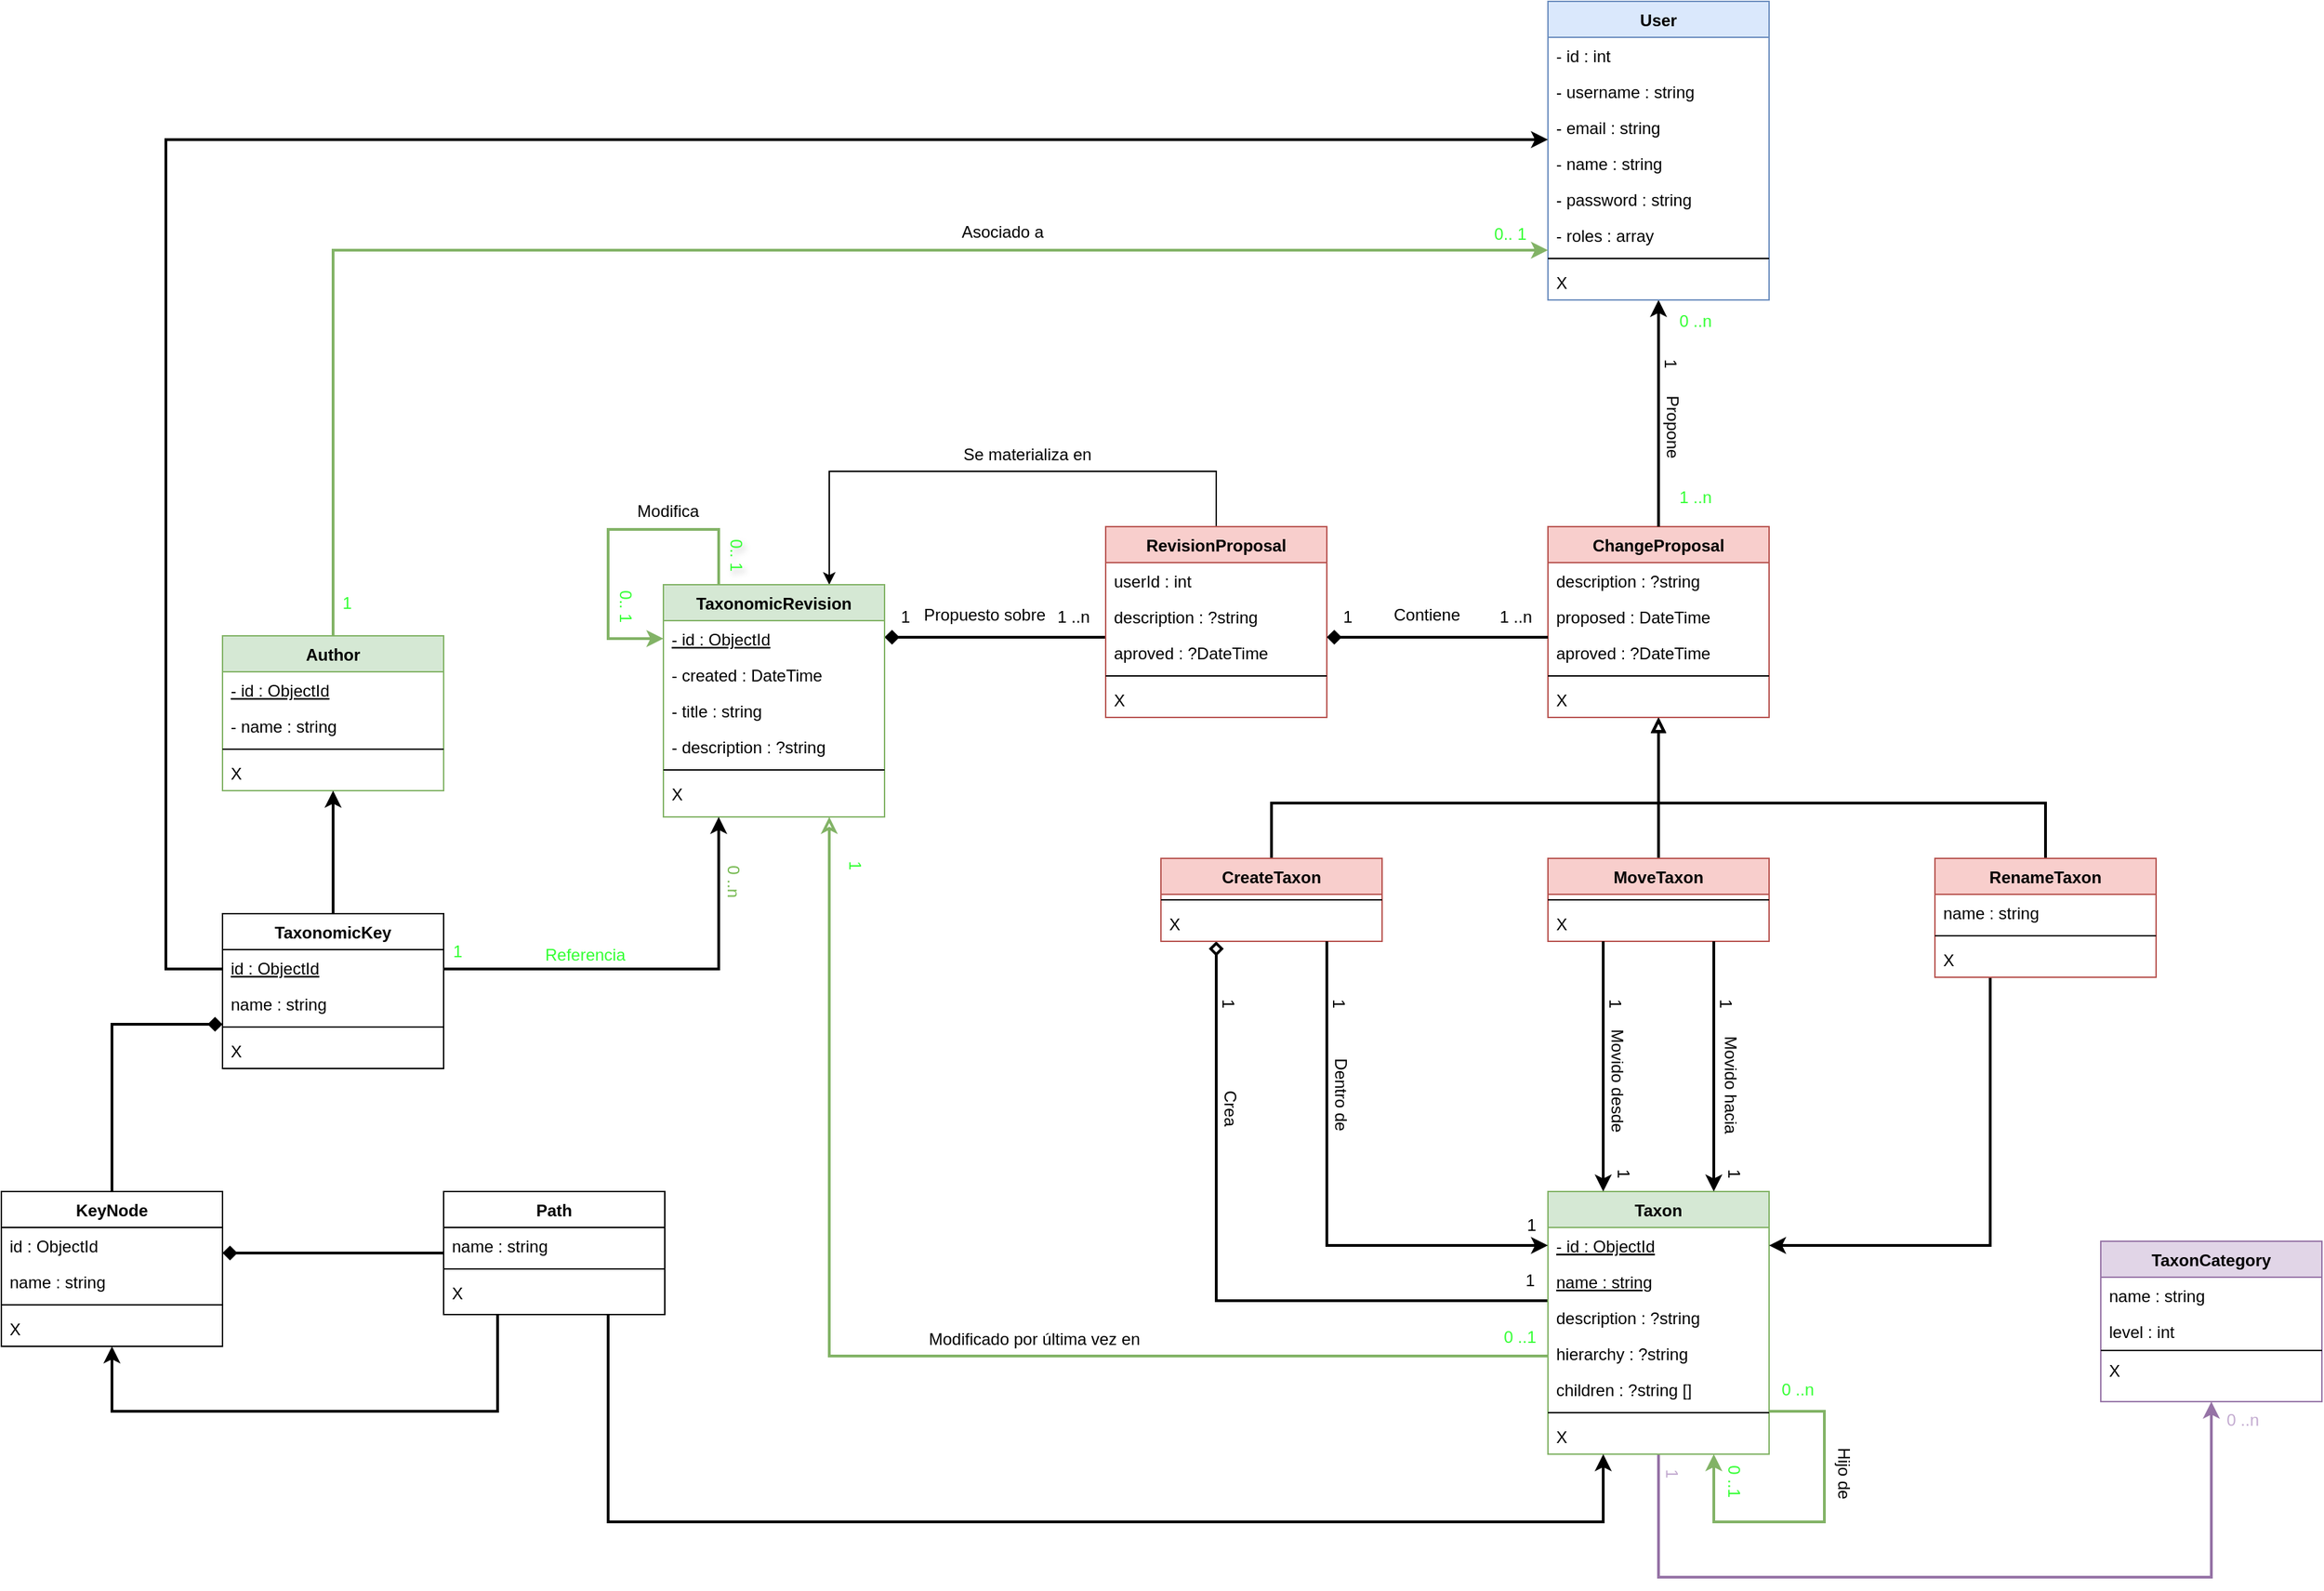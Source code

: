 <mxfile version="24.3.1" type="device">
  <diagram id="C5RBs43oDa-KdzZeNtuy" name="Page-1">
    <mxGraphModel dx="1834" dy="1146" grid="1" gridSize="10" guides="1" tooltips="1" connect="1" arrows="1" fold="1" page="0" pageScale="1" pageWidth="827" pageHeight="1169" background="none" math="0" shadow="0">
      <root>
        <mxCell id="WIyWlLk6GJQsqaUBKTNV-0" />
        <mxCell id="WIyWlLk6GJQsqaUBKTNV-1" parent="WIyWlLk6GJQsqaUBKTNV-0" />
        <mxCell id="HDAuqu3CruoM6GzfqcaR-54" style="edgeStyle=elbowEdgeStyle;rounded=0;orthogonalLoop=1;jettySize=auto;html=1;elbow=vertical;startArrow=diamond;startFill=1;endArrow=none;endFill=0;strokeWidth=2;" parent="WIyWlLk6GJQsqaUBKTNV-1" source="zkfFHV4jXpPFQw0GAbJ--0" target="HDAuqu3CruoM6GzfqcaR-123" edge="1">
          <mxGeometry relative="1" as="geometry">
            <mxPoint x="290" y="240" as="sourcePoint" />
            <mxPoint x="490" y="240" as="targetPoint" />
            <Array as="points">
              <mxPoint x="350" y="120" />
              <mxPoint x="290" y="130" />
              <mxPoint x="370" y="280" />
              <mxPoint x="380" y="225.5" />
            </Array>
          </mxGeometry>
        </mxCell>
        <mxCell id="itpxvDA8lsE0w8aDfAqK-3" style="edgeStyle=orthogonalEdgeStyle;rounded=0;orthogonalLoop=1;jettySize=auto;html=1;exitX=0.75;exitY=0;exitDx=0;exitDy=0;endArrow=none;endFill=0;startArrow=classic;startFill=1;" parent="WIyWlLk6GJQsqaUBKTNV-1" source="zkfFHV4jXpPFQw0GAbJ--0" target="HDAuqu3CruoM6GzfqcaR-123" edge="1">
          <mxGeometry relative="1" as="geometry">
            <Array as="points">
              <mxPoint x="200" />
              <mxPoint x="480" />
            </Array>
          </mxGeometry>
        </mxCell>
        <mxCell id="zkfFHV4jXpPFQw0GAbJ--0" value="TaxonomicRevision" style="swimlane;fontStyle=1;align=center;verticalAlign=top;childLayout=stackLayout;horizontal=1;startSize=26;horizontalStack=0;resizeParent=1;resizeLast=0;collapsible=1;marginBottom=0;rounded=0;shadow=0;strokeWidth=1;fillColor=#d5e8d4;strokeColor=#82b366;" parent="WIyWlLk6GJQsqaUBKTNV-1" vertex="1">
          <mxGeometry x="80" y="82" width="160" height="168" as="geometry">
            <mxRectangle x="230" y="140" width="160" height="26" as="alternateBounds" />
          </mxGeometry>
        </mxCell>
        <mxCell id="zkfFHV4jXpPFQw0GAbJ--1" value="- id : ObjectId" style="text;align=left;verticalAlign=top;spacingLeft=4;spacingRight=4;overflow=hidden;rotatable=0;points=[[0,0.5],[1,0.5]];portConstraint=eastwest;rounded=0;fontStyle=4" parent="zkfFHV4jXpPFQw0GAbJ--0" vertex="1">
          <mxGeometry y="26" width="160" height="26" as="geometry" />
        </mxCell>
        <mxCell id="HDAuqu3CruoM6GzfqcaR-2" value="- created : DateTime" style="text;align=left;verticalAlign=top;spacingLeft=4;spacingRight=4;overflow=hidden;rotatable=0;points=[[0,0.5],[1,0.5]];portConstraint=eastwest;rounded=0;shadow=0;html=0;" parent="zkfFHV4jXpPFQw0GAbJ--0" vertex="1">
          <mxGeometry y="52" width="160" height="26" as="geometry" />
        </mxCell>
        <mxCell id="zkfFHV4jXpPFQw0GAbJ--2" value="- title : string" style="text;align=left;verticalAlign=top;spacingLeft=4;spacingRight=4;overflow=hidden;rotatable=0;points=[[0,0.5],[1,0.5]];portConstraint=eastwest;rounded=0;shadow=0;html=0;" parent="zkfFHV4jXpPFQw0GAbJ--0" vertex="1">
          <mxGeometry y="78" width="160" height="26" as="geometry" />
        </mxCell>
        <mxCell id="HDAuqu3CruoM6GzfqcaR-94" value="- description : ?string&#xa;" style="text;align=left;verticalAlign=top;spacingLeft=4;spacingRight=4;overflow=hidden;rotatable=0;points=[[0,0.5],[1,0.5]];portConstraint=eastwest;rounded=0;shadow=0;html=0;" parent="zkfFHV4jXpPFQw0GAbJ--0" vertex="1">
          <mxGeometry y="104" width="160" height="26" as="geometry" />
        </mxCell>
        <mxCell id="zkfFHV4jXpPFQw0GAbJ--4" value="" style="line;html=1;strokeWidth=1;align=left;verticalAlign=middle;spacingTop=-1;spacingLeft=3;spacingRight=3;rotatable=0;labelPosition=right;points=[];portConstraint=eastwest;rounded=0;" parent="zkfFHV4jXpPFQw0GAbJ--0" vertex="1">
          <mxGeometry y="130" width="160" height="8" as="geometry" />
        </mxCell>
        <mxCell id="HDAuqu3CruoM6GzfqcaR-35" style="edgeStyle=orthogonalEdgeStyle;rounded=0;orthogonalLoop=1;jettySize=auto;html=1;elbow=vertical;startArrow=classic;startFill=1;endArrow=none;endFill=0;strokeWidth=2;exitX=0;exitY=0.5;exitDx=0;exitDy=0;fillColor=#d5e8d4;strokeColor=#82b366;" parent="zkfFHV4jXpPFQw0GAbJ--0" source="zkfFHV4jXpPFQw0GAbJ--1" target="zkfFHV4jXpPFQw0GAbJ--0" edge="1">
          <mxGeometry relative="1" as="geometry">
            <mxPoint x="190" y="35" as="sourcePoint" />
            <mxPoint x="40" as="targetPoint" />
            <Array as="points">
              <mxPoint x="-40" y="39" />
              <mxPoint x="-40" y="-40" />
              <mxPoint x="40" y="-40" />
            </Array>
          </mxGeometry>
        </mxCell>
        <mxCell id="HDAuqu3CruoM6GzfqcaR-95" value="X" style="text;align=left;verticalAlign=top;spacingLeft=4;spacingRight=4;overflow=hidden;rotatable=0;points=[[0,0.5],[1,0.5]];portConstraint=eastwest;rounded=0;" parent="zkfFHV4jXpPFQw0GAbJ--0" vertex="1">
          <mxGeometry y="138" width="160" height="16" as="geometry" />
        </mxCell>
        <mxCell id="HDAuqu3CruoM6GzfqcaR-87" style="edgeStyle=orthogonalEdgeStyle;rounded=0;orthogonalLoop=1;jettySize=auto;html=1;elbow=vertical;endArrow=diamond;endFill=0;strokeWidth=2;startArrow=none;startFill=0;" parent="WIyWlLk6GJQsqaUBKTNV-1" source="HDAuqu3CruoM6GzfqcaR-5" target="HDAuqu3CruoM6GzfqcaR-58" edge="1">
          <mxGeometry relative="1" as="geometry">
            <mxPoint x="282" y="470" as="sourcePoint" />
            <mxPoint x="580" y="400" as="targetPoint" />
            <Array as="points">
              <mxPoint x="480" y="600" />
            </Array>
          </mxGeometry>
        </mxCell>
        <mxCell id="itpxvDA8lsE0w8aDfAqK-37" style="edgeStyle=orthogonalEdgeStyle;rounded=0;orthogonalLoop=1;jettySize=auto;html=1;endArrow=classic;endFill=1;startArrow=none;startFill=0;strokeWidth=2;fillColor=#e1d5e7;strokeColor=#9673a6;" parent="WIyWlLk6GJQsqaUBKTNV-1" source="HDAuqu3CruoM6GzfqcaR-5" target="itpxvDA8lsE0w8aDfAqK-32" edge="1">
          <mxGeometry relative="1" as="geometry">
            <mxPoint x="640" y="759.0" as="targetPoint" />
            <Array as="points">
              <mxPoint x="800" y="800" />
              <mxPoint x="1200" y="800" />
            </Array>
          </mxGeometry>
        </mxCell>
        <mxCell id="HDAuqu3CruoM6GzfqcaR-5" value="Taxon" style="swimlane;fontStyle=1;align=center;verticalAlign=top;childLayout=stackLayout;horizontal=1;startSize=26;horizontalStack=0;resizeParent=1;resizeLast=0;collapsible=1;marginBottom=0;rounded=0;shadow=0;strokeWidth=1;fillColor=#d5e8d4;strokeColor=#82b366;" parent="WIyWlLk6GJQsqaUBKTNV-1" vertex="1">
          <mxGeometry x="720" y="521" width="160" height="190" as="geometry">
            <mxRectangle x="550" y="140" width="160" height="26" as="alternateBounds" />
          </mxGeometry>
        </mxCell>
        <mxCell id="LI4XMnxsgMs_jAc-dEAV-0" value="- id : ObjectId" style="text;align=left;verticalAlign=top;spacingLeft=4;spacingRight=4;overflow=hidden;rotatable=0;points=[[0,0.5],[1,0.5]];portConstraint=eastwest;rounded=0;fontStyle=4" vertex="1" parent="HDAuqu3CruoM6GzfqcaR-5">
          <mxGeometry y="26" width="160" height="26" as="geometry" />
        </mxCell>
        <mxCell id="HDAuqu3CruoM6GzfqcaR-6" value="name : string" style="text;align=left;verticalAlign=top;spacingLeft=4;spacingRight=4;overflow=hidden;rotatable=0;points=[[0,0.5],[1,0.5]];portConstraint=eastwest;rounded=0;fontStyle=4" parent="HDAuqu3CruoM6GzfqcaR-5" vertex="1">
          <mxGeometry y="52" width="160" height="26" as="geometry" />
        </mxCell>
        <mxCell id="itpxvDA8lsE0w8aDfAqK-60" value="description : ?string" style="text;align=left;verticalAlign=top;spacingLeft=4;spacingRight=4;overflow=hidden;rotatable=0;points=[[0,0.5],[1,0.5]];portConstraint=eastwest;rounded=0;shadow=0;html=0;" parent="HDAuqu3CruoM6GzfqcaR-5" vertex="1">
          <mxGeometry y="78" width="160" height="26" as="geometry" />
        </mxCell>
        <mxCell id="T3m-jzAsJuvEtDSGv1e3-1" value="hierarchy : ?string" style="text;align=left;verticalAlign=top;spacingLeft=4;spacingRight=4;overflow=hidden;rotatable=0;points=[[0,0.5],[1,0.5]];portConstraint=eastwest;rounded=0;shadow=0;html=0;strokeColor=none;perimeterSpacing=0;glass=0;fontStyle=0" parent="HDAuqu3CruoM6GzfqcaR-5" vertex="1">
          <mxGeometry y="104" width="160" height="26" as="geometry" />
        </mxCell>
        <mxCell id="T3m-jzAsJuvEtDSGv1e3-2" value="children : ?string []" style="text;align=left;verticalAlign=top;spacingLeft=4;spacingRight=4;overflow=hidden;rotatable=0;points=[[0,0.5],[1,0.5]];portConstraint=eastwest;rounded=0;shadow=0;html=0;" parent="HDAuqu3CruoM6GzfqcaR-5" vertex="1">
          <mxGeometry y="130" width="160" height="26" as="geometry" />
        </mxCell>
        <mxCell id="HDAuqu3CruoM6GzfqcaR-9" value="" style="line;html=1;strokeWidth=1;align=left;verticalAlign=middle;spacingTop=-1;spacingLeft=3;spacingRight=3;rotatable=0;labelPosition=right;points=[];portConstraint=eastwest;rounded=0;" parent="HDAuqu3CruoM6GzfqcaR-5" vertex="1">
          <mxGeometry y="156" width="160" height="8" as="geometry" />
        </mxCell>
        <mxCell id="itpxvDA8lsE0w8aDfAqK-27" value="X" style="text;align=left;verticalAlign=top;spacingLeft=4;spacingRight=4;overflow=hidden;rotatable=0;points=[[0,0.5],[1,0.5]];portConstraint=eastwest;rounded=0;" parent="HDAuqu3CruoM6GzfqcaR-5" vertex="1">
          <mxGeometry y="164" width="160" height="26" as="geometry" />
        </mxCell>
        <mxCell id="HDAuqu3CruoM6GzfqcaR-12" style="edgeStyle=orthogonalEdgeStyle;rounded=0;orthogonalLoop=1;jettySize=auto;html=1;endArrow=none;endFill=0;startArrow=classic;startFill=0;strokeWidth=2;elbow=vertical;fillColor=#d5e8d4;strokeColor=#82b366;" parent="WIyWlLk6GJQsqaUBKTNV-1" source="zkfFHV4jXpPFQw0GAbJ--0" target="HDAuqu3CruoM6GzfqcaR-5" edge="1">
          <mxGeometry relative="1" as="geometry">
            <Array as="points">
              <mxPoint x="200" y="640" />
            </Array>
            <mxPoint x="160" y="492" as="sourcePoint" />
          </mxGeometry>
        </mxCell>
        <mxCell id="HDAuqu3CruoM6GzfqcaR-13" value="Author" style="swimlane;fontStyle=1;align=center;verticalAlign=top;childLayout=stackLayout;horizontal=1;startSize=26;horizontalStack=0;resizeParent=1;resizeLast=0;collapsible=1;marginBottom=0;rounded=0;shadow=0;strokeWidth=1;fillColor=#d5e8d4;strokeColor=#82b366;" parent="WIyWlLk6GJQsqaUBKTNV-1" vertex="1">
          <mxGeometry x="-239" y="119" width="160" height="112" as="geometry">
            <mxRectangle x="550" y="140" width="160" height="26" as="alternateBounds" />
          </mxGeometry>
        </mxCell>
        <mxCell id="HDAuqu3CruoM6GzfqcaR-14" value="- id : ObjectId" style="text;align=left;verticalAlign=top;spacingLeft=4;spacingRight=4;overflow=hidden;rotatable=0;points=[[0,0.5],[1,0.5]];portConstraint=eastwest;rounded=0;fontStyle=4" parent="HDAuqu3CruoM6GzfqcaR-13" vertex="1">
          <mxGeometry y="26" width="160" height="26" as="geometry" />
        </mxCell>
        <mxCell id="HDAuqu3CruoM6GzfqcaR-15" value="- name : string" style="text;align=left;verticalAlign=top;spacingLeft=4;spacingRight=4;overflow=hidden;rotatable=0;points=[[0,0.5],[1,0.5]];portConstraint=eastwest;rounded=0;shadow=0;html=0;" parent="HDAuqu3CruoM6GzfqcaR-13" vertex="1">
          <mxGeometry y="52" width="160" height="26" as="geometry" />
        </mxCell>
        <mxCell id="HDAuqu3CruoM6GzfqcaR-17" value="" style="line;html=1;strokeWidth=1;align=left;verticalAlign=middle;spacingTop=-1;spacingLeft=3;spacingRight=3;rotatable=0;labelPosition=right;points=[];portConstraint=eastwest;rounded=0;" parent="HDAuqu3CruoM6GzfqcaR-13" vertex="1">
          <mxGeometry y="78" width="160" height="8" as="geometry" />
        </mxCell>
        <mxCell id="HDAuqu3CruoM6GzfqcaR-18" value="X" style="text;align=left;verticalAlign=top;spacingLeft=4;spacingRight=4;overflow=hidden;rotatable=0;points=[[0,0.5],[1,0.5]];portConstraint=eastwest;rounded=0;" parent="HDAuqu3CruoM6GzfqcaR-13" vertex="1">
          <mxGeometry y="86" width="160" height="26" as="geometry" />
        </mxCell>
        <mxCell id="HDAuqu3CruoM6GzfqcaR-21" value="Modificado por última vez en" style="text;html=1;resizable=0;points=[];;align=center;verticalAlign=middle;labelBackgroundColor=none;rounded=0;shadow=0;strokeWidth=1;fontSize=12;" parent="WIyWlLk6GJQsqaUBKTNV-1" vertex="1" connectable="0">
          <mxGeometry x="370.0" y="629.997" as="geometry">
            <mxPoint x="-22" y="-2" as="offset" />
          </mxGeometry>
        </mxCell>
        <mxCell id="HDAuqu3CruoM6GzfqcaR-23" value="1" style="resizable=0;align=right;verticalAlign=bottom;labelBackgroundColor=none;fontSize=12;rotation=90;fontColor=#33FF33;rounded=0;" parent="WIyWlLk6GJQsqaUBKTNV-1" connectable="0" vertex="1">
          <mxGeometry x="210" y="289.997" as="geometry" />
        </mxCell>
        <mxCell id="HDAuqu3CruoM6GzfqcaR-63" style="edgeStyle=orthogonalEdgeStyle;rounded=0;orthogonalLoop=1;jettySize=auto;html=1;endArrow=none;endFill=0;startArrow=block;startFill=0;strokeWidth=2;" parent="WIyWlLk6GJQsqaUBKTNV-1" source="HDAuqu3CruoM6GzfqcaR-28" target="HDAuqu3CruoM6GzfqcaR-58" edge="1">
          <mxGeometry relative="1" as="geometry">
            <Array as="points">
              <mxPoint x="800" y="240" />
              <mxPoint x="520" y="240" />
            </Array>
          </mxGeometry>
        </mxCell>
        <mxCell id="HDAuqu3CruoM6GzfqcaR-69" style="edgeStyle=orthogonalEdgeStyle;rounded=0;orthogonalLoop=1;jettySize=auto;html=1;strokeWidth=2;startArrow=block;startFill=0;endArrow=none;endFill=0;" parent="WIyWlLk6GJQsqaUBKTNV-1" source="HDAuqu3CruoM6GzfqcaR-28" target="HDAuqu3CruoM6GzfqcaR-64" edge="1">
          <mxGeometry relative="1" as="geometry">
            <Array as="points">
              <mxPoint x="800" y="260" />
              <mxPoint x="800" y="260" />
            </Array>
          </mxGeometry>
        </mxCell>
        <mxCell id="HDAuqu3CruoM6GzfqcaR-28" value="ChangeProposal" style="swimlane;fontStyle=1;align=center;verticalAlign=top;childLayout=stackLayout;horizontal=1;startSize=26;horizontalStack=0;resizeParent=1;resizeLast=0;collapsible=1;marginBottom=0;rounded=0;shadow=0;strokeWidth=1;fillColor=#f8cecc;strokeColor=#b85450;" parent="WIyWlLk6GJQsqaUBKTNV-1" vertex="1">
          <mxGeometry x="720" y="40" width="160" height="138" as="geometry">
            <mxRectangle x="550" y="140" width="160" height="26" as="alternateBounds" />
          </mxGeometry>
        </mxCell>
        <mxCell id="HDAuqu3CruoM6GzfqcaR-31" value="description : ?string" style="text;align=left;verticalAlign=top;spacingLeft=4;spacingRight=4;overflow=hidden;rotatable=0;points=[[0,0.5],[1,0.5]];portConstraint=eastwest;rounded=0;shadow=0;html=0;" parent="HDAuqu3CruoM6GzfqcaR-28" vertex="1">
          <mxGeometry y="26" width="160" height="26" as="geometry" />
        </mxCell>
        <mxCell id="HDAuqu3CruoM6GzfqcaR-126" value="proposed : DateTime" style="text;align=left;verticalAlign=top;spacingLeft=4;spacingRight=4;overflow=hidden;rotatable=0;points=[[0,0.5],[1,0.5]];portConstraint=eastwest;rounded=0;shadow=0;html=0;" parent="HDAuqu3CruoM6GzfqcaR-28" vertex="1">
          <mxGeometry y="52" width="160" height="26" as="geometry" />
        </mxCell>
        <mxCell id="HDAuqu3CruoM6GzfqcaR-71" value="aproved : ?DateTime" style="text;align=left;verticalAlign=top;spacingLeft=4;spacingRight=4;overflow=hidden;rotatable=0;points=[[0,0.5],[1,0.5]];portConstraint=eastwest;rounded=0;shadow=0;html=0;" parent="HDAuqu3CruoM6GzfqcaR-28" vertex="1">
          <mxGeometry y="78" width="160" height="26" as="geometry" />
        </mxCell>
        <mxCell id="HDAuqu3CruoM6GzfqcaR-32" value="" style="line;html=1;strokeWidth=1;align=left;verticalAlign=middle;spacingTop=-1;spacingLeft=3;spacingRight=3;rotatable=0;labelPosition=right;points=[];portConstraint=eastwest;rounded=0;" parent="HDAuqu3CruoM6GzfqcaR-28" vertex="1">
          <mxGeometry y="104" width="160" height="8" as="geometry" />
        </mxCell>
        <mxCell id="HDAuqu3CruoM6GzfqcaR-33" value="X" style="text;align=left;verticalAlign=top;spacingLeft=4;spacingRight=4;overflow=hidden;rotatable=0;points=[[0,0.5],[1,0.5]];portConstraint=eastwest;rounded=0;" parent="HDAuqu3CruoM6GzfqcaR-28" vertex="1">
          <mxGeometry y="112" width="160" height="26" as="geometry" />
        </mxCell>
        <mxCell id="HDAuqu3CruoM6GzfqcaR-36" value="Modifica" style="text;html=1;resizable=0;points=[];;align=center;verticalAlign=middle;labelBackgroundColor=none;rounded=0;shadow=0;strokeWidth=1;fontSize=12;" parent="WIyWlLk6GJQsqaUBKTNV-1" vertex="1" connectable="0">
          <mxGeometry x="90.0" y="27.667" as="geometry">
            <mxPoint x="-7" y="1" as="offset" />
          </mxGeometry>
        </mxCell>
        <mxCell id="HDAuqu3CruoM6GzfqcaR-41" value="0 ..n" style="resizable=0;align=right;verticalAlign=bottom;labelBackgroundColor=none;fontSize=12;fontColor=#33FF33;rounded=0;" parent="WIyWlLk6GJQsqaUBKTNV-1" connectable="0" vertex="1">
          <mxGeometry x="840" y="-100.003" as="geometry" />
        </mxCell>
        <mxCell id="HDAuqu3CruoM6GzfqcaR-44" value="1 ..n" style="resizable=0;align=right;verticalAlign=bottom;labelBackgroundColor=none;fontSize=12;fontColor=#33FF33;rounded=0;" parent="WIyWlLk6GJQsqaUBKTNV-1" connectable="0" vertex="1">
          <mxGeometry x="840" y="27.667" as="geometry" />
        </mxCell>
        <mxCell id="HDAuqu3CruoM6GzfqcaR-55" value="1" style="resizable=0;align=right;verticalAlign=bottom;labelBackgroundColor=none;fontSize=12;rounded=0;" parent="WIyWlLk6GJQsqaUBKTNV-1" connectable="0" vertex="1">
          <mxGeometry x="260" y="113.997" as="geometry" />
        </mxCell>
        <mxCell id="HDAuqu3CruoM6GzfqcaR-56" value="1 ..n" style="resizable=0;align=right;verticalAlign=bottom;labelBackgroundColor=none;fontSize=12;rounded=0;" parent="WIyWlLk6GJQsqaUBKTNV-1" connectable="0" vertex="1">
          <mxGeometry x="390" y="113.997" as="geometry" />
        </mxCell>
        <mxCell id="HDAuqu3CruoM6GzfqcaR-57" value="Propuesto sobre" style="text;html=1;resizable=0;points=[];;align=center;verticalAlign=middle;labelBackgroundColor=none;rounded=0;shadow=0;strokeWidth=1;fontSize=12;" parent="WIyWlLk6GJQsqaUBKTNV-1" vertex="1" connectable="0">
          <mxGeometry x="320.0" y="101.997" as="geometry">
            <mxPoint x="-8" y="2" as="offset" />
          </mxGeometry>
        </mxCell>
        <mxCell id="HDAuqu3CruoM6GzfqcaR-58" value="CreateTaxon" style="swimlane;fontStyle=1;align=center;verticalAlign=top;childLayout=stackLayout;horizontal=1;startSize=26;horizontalStack=0;resizeParent=1;resizeLast=0;collapsible=1;marginBottom=0;rounded=0;shadow=0;strokeWidth=1;fillColor=#f8cecc;strokeColor=#b85450;" parent="WIyWlLk6GJQsqaUBKTNV-1" vertex="1">
          <mxGeometry x="440" y="280" width="160" height="60" as="geometry">
            <mxRectangle x="550" y="140" width="160" height="26" as="alternateBounds" />
          </mxGeometry>
        </mxCell>
        <mxCell id="HDAuqu3CruoM6GzfqcaR-60" value="" style="line;html=1;strokeWidth=1;align=left;verticalAlign=middle;spacingTop=-1;spacingLeft=3;spacingRight=3;rotatable=0;labelPosition=right;points=[];portConstraint=eastwest;rounded=0;" parent="HDAuqu3CruoM6GzfqcaR-58" vertex="1">
          <mxGeometry y="26" width="160" height="8" as="geometry" />
        </mxCell>
        <mxCell id="itpxvDA8lsE0w8aDfAqK-14" value="X" style="text;align=left;verticalAlign=top;spacingLeft=4;spacingRight=4;overflow=hidden;rotatable=0;points=[[0,0.5],[1,0.5]];portConstraint=eastwest;rounded=0;" parent="HDAuqu3CruoM6GzfqcaR-58" vertex="1">
          <mxGeometry y="34" width="160" height="26" as="geometry" />
        </mxCell>
        <mxCell id="HDAuqu3CruoM6GzfqcaR-64" value="MoveTaxon" style="swimlane;fontStyle=1;align=center;verticalAlign=top;childLayout=stackLayout;horizontal=1;startSize=26;horizontalStack=0;resizeParent=1;resizeLast=0;collapsible=1;marginBottom=0;rounded=0;shadow=0;strokeWidth=1;fillColor=#f8cecc;strokeColor=#b85450;" parent="WIyWlLk6GJQsqaUBKTNV-1" vertex="1">
          <mxGeometry x="720" y="280" width="160" height="60" as="geometry">
            <mxRectangle x="550" y="140" width="160" height="26" as="alternateBounds" />
          </mxGeometry>
        </mxCell>
        <mxCell id="HDAuqu3CruoM6GzfqcaR-66" value="" style="line;html=1;strokeWidth=1;align=left;verticalAlign=middle;spacingTop=-1;spacingLeft=3;spacingRight=3;rotatable=0;labelPosition=right;points=[];portConstraint=eastwest;rounded=0;" parent="HDAuqu3CruoM6GzfqcaR-64" vertex="1">
          <mxGeometry y="26" width="160" height="8" as="geometry" />
        </mxCell>
        <mxCell id="HDAuqu3CruoM6GzfqcaR-67" value="X" style="text;align=left;verticalAlign=top;spacingLeft=4;spacingRight=4;overflow=hidden;rotatable=0;points=[[0,0.5],[1,0.5]];portConstraint=eastwest;rounded=0;" parent="HDAuqu3CruoM6GzfqcaR-64" vertex="1">
          <mxGeometry y="34" width="160" height="26" as="geometry" />
        </mxCell>
        <mxCell id="HDAuqu3CruoM6GzfqcaR-76" value="0 ..n" style="resizable=0;align=right;verticalAlign=bottom;labelBackgroundColor=none;fontSize=12;rotation=0;fontColor=#33FF33;rounded=0;" parent="WIyWlLk6GJQsqaUBKTNV-1" connectable="0" vertex="1">
          <mxGeometry x="914" y="672.997" as="geometry" />
        </mxCell>
        <mxCell id="HDAuqu3CruoM6GzfqcaR-77" value="Hijo de" style="text;html=1;resizable=0;points=[];;align=center;verticalAlign=middle;labelBackgroundColor=none;rounded=0;shadow=0;strokeWidth=1;fontSize=12;rotation=90;" parent="WIyWlLk6GJQsqaUBKTNV-1" vertex="1" connectable="0">
          <mxGeometry x="930.0" y="729.997" as="geometry">
            <mxPoint x="-6" y="-4" as="offset" />
          </mxGeometry>
        </mxCell>
        <mxCell id="HDAuqu3CruoM6GzfqcaR-86" style="edgeStyle=elbowEdgeStyle;rounded=0;orthogonalLoop=1;jettySize=auto;html=1;elbow=vertical;endArrow=none;endFill=0;strokeWidth=2;startArrow=classic;startFill=1;" parent="WIyWlLk6GJQsqaUBKTNV-1" source="HDAuqu3CruoM6GzfqcaR-81" target="HDAuqu3CruoM6GzfqcaR-28" edge="1">
          <mxGeometry relative="1" as="geometry" />
        </mxCell>
        <mxCell id="HDAuqu3CruoM6GzfqcaR-81" value="User" style="swimlane;fontStyle=1;align=center;verticalAlign=top;childLayout=stackLayout;horizontal=1;startSize=26;horizontalStack=0;resizeParent=1;resizeLast=0;collapsible=1;marginBottom=0;rounded=0;shadow=0;strokeWidth=1;fillColor=#dae8fc;strokeColor=#6c8ebf;" parent="WIyWlLk6GJQsqaUBKTNV-1" vertex="1">
          <mxGeometry x="720" y="-340" width="160" height="216" as="geometry">
            <mxRectangle x="550" y="140" width="160" height="26" as="alternateBounds" />
          </mxGeometry>
        </mxCell>
        <mxCell id="HDAuqu3CruoM6GzfqcaR-82" value="- id : int" style="text;align=left;verticalAlign=top;spacingLeft=4;spacingRight=4;overflow=hidden;rotatable=0;points=[[0,0.5],[1,0.5]];portConstraint=eastwest;rounded=0;shadow=0;html=0;" parent="HDAuqu3CruoM6GzfqcaR-81" vertex="1">
          <mxGeometry y="26" width="160" height="26" as="geometry" />
        </mxCell>
        <mxCell id="HDAuqu3CruoM6GzfqcaR-83" value="- username : string" style="text;align=left;verticalAlign=top;spacingLeft=4;spacingRight=4;overflow=hidden;rotatable=0;points=[[0,0.5],[1,0.5]];portConstraint=eastwest;rounded=0;shadow=0;html=0;" parent="HDAuqu3CruoM6GzfqcaR-81" vertex="1">
          <mxGeometry y="52" width="160" height="26" as="geometry" />
        </mxCell>
        <mxCell id="itpxvDA8lsE0w8aDfAqK-5" value="- email : string" style="text;align=left;verticalAlign=top;spacingLeft=4;spacingRight=4;overflow=hidden;rotatable=0;points=[[0,0.5],[1,0.5]];portConstraint=eastwest;rounded=0;shadow=0;html=0;" parent="HDAuqu3CruoM6GzfqcaR-81" vertex="1">
          <mxGeometry y="78" width="160" height="26" as="geometry" />
        </mxCell>
        <mxCell id="itpxvDA8lsE0w8aDfAqK-6" value="- name : string" style="text;align=left;verticalAlign=top;spacingLeft=4;spacingRight=4;overflow=hidden;rotatable=0;points=[[0,0.5],[1,0.5]];portConstraint=eastwest;rounded=0;shadow=0;html=0;" parent="HDAuqu3CruoM6GzfqcaR-81" vertex="1">
          <mxGeometry y="104" width="160" height="26" as="geometry" />
        </mxCell>
        <mxCell id="itpxvDA8lsE0w8aDfAqK-7" value="- password : string" style="text;align=left;verticalAlign=top;spacingLeft=4;spacingRight=4;overflow=hidden;rotatable=0;points=[[0,0.5],[1,0.5]];portConstraint=eastwest;rounded=0;shadow=0;html=0;" parent="HDAuqu3CruoM6GzfqcaR-81" vertex="1">
          <mxGeometry y="130" width="160" height="26" as="geometry" />
        </mxCell>
        <mxCell id="itpxvDA8lsE0w8aDfAqK-8" value="- roles : array" style="text;align=left;verticalAlign=top;spacingLeft=4;spacingRight=4;overflow=hidden;rotatable=0;points=[[0,0.5],[1,0.5]];portConstraint=eastwest;rounded=0;shadow=0;html=0;" parent="HDAuqu3CruoM6GzfqcaR-81" vertex="1">
          <mxGeometry y="156" width="160" height="26" as="geometry" />
        </mxCell>
        <mxCell id="HDAuqu3CruoM6GzfqcaR-84" value="" style="line;html=1;strokeWidth=1;align=left;verticalAlign=middle;spacingTop=-1;spacingLeft=3;spacingRight=3;rotatable=0;labelPosition=right;points=[];portConstraint=eastwest;rounded=0;" parent="HDAuqu3CruoM6GzfqcaR-81" vertex="1">
          <mxGeometry y="182" width="160" height="8" as="geometry" />
        </mxCell>
        <mxCell id="HDAuqu3CruoM6GzfqcaR-85" value="X" style="text;align=left;verticalAlign=top;spacingLeft=4;spacingRight=4;overflow=hidden;rotatable=0;points=[[0,0.5],[1,0.5]];portConstraint=eastwest;rounded=0;" parent="HDAuqu3CruoM6GzfqcaR-81" vertex="1">
          <mxGeometry y="190" width="160" height="26" as="geometry" />
        </mxCell>
        <mxCell id="HDAuqu3CruoM6GzfqcaR-88" style="edgeStyle=orthogonalEdgeStyle;rounded=0;orthogonalLoop=1;jettySize=auto;html=1;elbow=vertical;endArrow=none;endFill=0;strokeWidth=2;startArrow=classic;startFill=1;" parent="WIyWlLk6GJQsqaUBKTNV-1" source="HDAuqu3CruoM6GzfqcaR-5" target="HDAuqu3CruoM6GzfqcaR-58" edge="1">
          <mxGeometry relative="1" as="geometry">
            <mxPoint x="690" y="540" as="sourcePoint" />
            <mxPoint x="630" y="402" as="targetPoint" />
            <Array as="points">
              <mxPoint x="560" y="560" />
            </Array>
          </mxGeometry>
        </mxCell>
        <mxCell id="HDAuqu3CruoM6GzfqcaR-89" style="edgeStyle=elbowEdgeStyle;rounded=0;orthogonalLoop=1;jettySize=auto;html=1;elbow=vertical;endArrow=none;endFill=0;strokeWidth=2;startArrow=classic;startFill=1;" parent="WIyWlLk6GJQsqaUBKTNV-1" source="HDAuqu3CruoM6GzfqcaR-5" target="HDAuqu3CruoM6GzfqcaR-64" edge="1">
          <mxGeometry relative="1" as="geometry">
            <mxPoint x="900" y="599" as="sourcePoint" />
            <mxPoint x="900" y="430" as="targetPoint" />
            <Array as="points">
              <mxPoint x="760" y="444" />
            </Array>
          </mxGeometry>
        </mxCell>
        <mxCell id="HDAuqu3CruoM6GzfqcaR-90" value="Movido desde" style="text;html=1;resizable=0;points=[];;align=center;verticalAlign=middle;labelBackgroundColor=none;rounded=0;shadow=0;strokeWidth=1;fontSize=12;rotation=90;" parent="WIyWlLk6GJQsqaUBKTNV-1" vertex="1" connectable="0">
          <mxGeometry x="770" y="440" as="geometry" />
        </mxCell>
        <mxCell id="HDAuqu3CruoM6GzfqcaR-91" value="Movido hacia" style="text;html=1;resizable=0;points=[];;align=center;verticalAlign=middle;labelBackgroundColor=none;rounded=0;shadow=0;strokeWidth=1;fontSize=12;rotation=90;" parent="WIyWlLk6GJQsqaUBKTNV-1" vertex="1" connectable="0">
          <mxGeometry x="840" y="440" as="geometry">
            <mxPoint x="3.0" y="-12" as="offset" />
          </mxGeometry>
        </mxCell>
        <mxCell id="HDAuqu3CruoM6GzfqcaR-92" value="Dentro de" style="text;html=1;resizable=0;points=[];;align=center;verticalAlign=middle;labelBackgroundColor=none;rounded=0;shadow=0;strokeWidth=1;fontSize=12;rotation=90;" parent="WIyWlLk6GJQsqaUBKTNV-1" vertex="1" connectable="0">
          <mxGeometry x="570" y="450" as="geometry" />
        </mxCell>
        <mxCell id="JyOV7z_tiHdzRSLlux0A-10" style="edgeStyle=orthogonalEdgeStyle;rounded=0;orthogonalLoop=1;jettySize=auto;html=1;endArrow=none;endFill=0;startArrow=diamond;startFill=1;strokeWidth=2;" parent="WIyWlLk6GJQsqaUBKTNV-1" source="HDAuqu3CruoM6GzfqcaR-96" target="JyOV7z_tiHdzRSLlux0A-0" edge="1">
          <mxGeometry relative="1" as="geometry">
            <Array as="points">
              <mxPoint x="-319" y="400" />
            </Array>
          </mxGeometry>
        </mxCell>
        <mxCell id="JyOV7z_tiHdzRSLlux0A-18" style="edgeStyle=orthogonalEdgeStyle;rounded=0;orthogonalLoop=1;jettySize=auto;html=1;entryX=0.5;entryY=1;entryDx=0;entryDy=0;startArrow=none;startFill=0;endArrow=classic;endFill=1;strokeWidth=2;" parent="WIyWlLk6GJQsqaUBKTNV-1" source="HDAuqu3CruoM6GzfqcaR-96" target="HDAuqu3CruoM6GzfqcaR-13" edge="1">
          <mxGeometry relative="1" as="geometry" />
        </mxCell>
        <mxCell id="HDAuqu3CruoM6GzfqcaR-96" value="TaxonomicKey" style="swimlane;fontStyle=1;align=center;verticalAlign=top;childLayout=stackLayout;horizontal=1;startSize=26;horizontalStack=0;resizeParent=1;resizeLast=0;collapsible=1;marginBottom=0;rounded=0;shadow=0;strokeWidth=1;" parent="WIyWlLk6GJQsqaUBKTNV-1" vertex="1">
          <mxGeometry x="-239" y="320" width="160" height="112" as="geometry">
            <mxRectangle x="550" y="140" width="160" height="26" as="alternateBounds" />
          </mxGeometry>
        </mxCell>
        <mxCell id="HDAuqu3CruoM6GzfqcaR-97" value="id : ObjectId" style="text;align=left;verticalAlign=top;spacingLeft=4;spacingRight=4;overflow=hidden;rotatable=0;points=[[0,0.5],[1,0.5]];portConstraint=eastwest;rounded=0;fontStyle=4" parent="HDAuqu3CruoM6GzfqcaR-96" vertex="1">
          <mxGeometry y="26" width="160" height="26" as="geometry" />
        </mxCell>
        <mxCell id="HDAuqu3CruoM6GzfqcaR-98" value="name : string" style="text;align=left;verticalAlign=top;spacingLeft=4;spacingRight=4;overflow=hidden;rotatable=0;points=[[0,0.5],[1,0.5]];portConstraint=eastwest;rounded=0;shadow=0;html=0;" parent="HDAuqu3CruoM6GzfqcaR-96" vertex="1">
          <mxGeometry y="52" width="160" height="26" as="geometry" />
        </mxCell>
        <mxCell id="HDAuqu3CruoM6GzfqcaR-100" value="" style="line;html=1;strokeWidth=1;align=left;verticalAlign=middle;spacingTop=-1;spacingLeft=3;spacingRight=3;rotatable=0;labelPosition=right;points=[];portConstraint=eastwest;rounded=0;" parent="HDAuqu3CruoM6GzfqcaR-96" vertex="1">
          <mxGeometry y="78" width="160" height="8" as="geometry" />
        </mxCell>
        <mxCell id="HDAuqu3CruoM6GzfqcaR-101" value="X" style="text;align=left;verticalAlign=top;spacingLeft=4;spacingRight=4;overflow=hidden;rotatable=0;points=[[0,0.5],[1,0.5]];portConstraint=eastwest;rounded=0;" parent="HDAuqu3CruoM6GzfqcaR-96" vertex="1">
          <mxGeometry y="86" width="160" height="26" as="geometry" />
        </mxCell>
        <mxCell id="HDAuqu3CruoM6GzfqcaR-103" style="edgeStyle=orthogonalEdgeStyle;rounded=0;orthogonalLoop=1;jettySize=auto;html=1;elbow=vertical;endArrow=classic;endFill=1;strokeWidth=2;startArrow=none;startFill=0;" parent="WIyWlLk6GJQsqaUBKTNV-1" source="HDAuqu3CruoM6GzfqcaR-96" target="HDAuqu3CruoM6GzfqcaR-81" edge="1">
          <mxGeometry relative="1" as="geometry">
            <Array as="points">
              <mxPoint x="-280" y="360" />
              <mxPoint x="-280" y="-240" />
            </Array>
            <mxPoint x="-230" y="360" as="sourcePoint" />
          </mxGeometry>
        </mxCell>
        <mxCell id="HDAuqu3CruoM6GzfqcaR-105" style="edgeStyle=orthogonalEdgeStyle;rounded=0;orthogonalLoop=1;jettySize=auto;html=1;endArrow=none;endFill=0;strokeWidth=2;fillColor=#d5e8d4;strokeColor=#82b366;startArrow=classic;startFill=1;" parent="WIyWlLk6GJQsqaUBKTNV-1" source="HDAuqu3CruoM6GzfqcaR-81" target="HDAuqu3CruoM6GzfqcaR-13" edge="1">
          <mxGeometry relative="1" as="geometry">
            <Array as="points">
              <mxPoint x="-159" y="-160" />
            </Array>
          </mxGeometry>
        </mxCell>
        <mxCell id="HDAuqu3CruoM6GzfqcaR-106" style="edgeStyle=orthogonalEdgeStyle;rounded=0;orthogonalLoop=1;jettySize=auto;html=1;strokeWidth=2;endArrow=none;endFill=0;startArrow=classic;startFill=1;" parent="WIyWlLk6GJQsqaUBKTNV-1" source="zkfFHV4jXpPFQw0GAbJ--0" target="HDAuqu3CruoM6GzfqcaR-96" edge="1">
          <mxGeometry relative="1" as="geometry">
            <Array as="points">
              <mxPoint x="120" y="360" />
            </Array>
          </mxGeometry>
        </mxCell>
        <mxCell id="HDAuqu3CruoM6GzfqcaR-109" value="1" style="resizable=0;align=right;verticalAlign=bottom;labelBackgroundColor=none;fontSize=12;rounded=0;" parent="WIyWlLk6GJQsqaUBKTNV-1" connectable="0" vertex="1">
          <mxGeometry x="712" y="593.997" as="geometry" />
        </mxCell>
        <mxCell id="HDAuqu3CruoM6GzfqcaR-111" value="1" style="resizable=0;align=right;verticalAlign=bottom;labelBackgroundColor=none;fontSize=12;direction=west;rotation=90;rounded=0;" parent="WIyWlLk6GJQsqaUBKTNV-1" connectable="0" vertex="1">
          <mxGeometry x="560" y="389.997" as="geometry" />
        </mxCell>
        <mxCell id="HDAuqu3CruoM6GzfqcaR-114" value="1" style="resizable=0;align=right;verticalAlign=bottom;labelBackgroundColor=none;fontSize=12;direction=west;rotation=90;rounded=0;" parent="WIyWlLk6GJQsqaUBKTNV-1" connectable="0" vertex="1">
          <mxGeometry x="760" y="389.997" as="geometry" />
        </mxCell>
        <mxCell id="HDAuqu3CruoM6GzfqcaR-117" value="Propone" style="text;html=1;resizable=0;points=[];;align=center;verticalAlign=middle;labelBackgroundColor=none;rounded=0;shadow=0;strokeWidth=1;fontSize=12;rotation=90;" parent="WIyWlLk6GJQsqaUBKTNV-1" vertex="1" connectable="0">
          <mxGeometry x="812.0" y="-25.003" as="geometry">
            <mxPoint x="-8" y="2" as="offset" />
          </mxGeometry>
        </mxCell>
        <mxCell id="HDAuqu3CruoM6GzfqcaR-118" value="1" style="resizable=0;align=right;verticalAlign=bottom;labelBackgroundColor=none;fontSize=12;direction=west;rotation=90;rounded=0;" parent="WIyWlLk6GJQsqaUBKTNV-1" connectable="0" vertex="1">
          <mxGeometry x="800" y="-73.003" as="geometry" />
        </mxCell>
        <mxCell id="HDAuqu3CruoM6GzfqcaR-120" value="Referencia" style="text;html=1;resizable=0;points=[];;align=center;verticalAlign=middle;labelBackgroundColor=default;rounded=0;shadow=0;strokeWidth=1;fontSize=12;fontColor=#33FF33;" parent="WIyWlLk6GJQsqaUBKTNV-1" vertex="1" connectable="0">
          <mxGeometry x="31.0" y="347.997" as="geometry">
            <mxPoint x="-8" y="2" as="offset" />
          </mxGeometry>
        </mxCell>
        <mxCell id="HDAuqu3CruoM6GzfqcaR-123" value="RevisionProposal" style="swimlane;fontStyle=1;align=center;verticalAlign=top;childLayout=stackLayout;horizontal=1;startSize=26;horizontalStack=0;resizeParent=1;resizeLast=0;collapsible=1;marginBottom=0;rounded=0;shadow=0;strokeWidth=1;fillColor=#f8cecc;strokeColor=#b85450;" parent="WIyWlLk6GJQsqaUBKTNV-1" vertex="1">
          <mxGeometry x="400" y="40" width="160" height="138" as="geometry">
            <mxRectangle x="550" y="140" width="160" height="26" as="alternateBounds" />
          </mxGeometry>
        </mxCell>
        <mxCell id="HDAuqu3CruoM6GzfqcaR-125" value="userId : int" style="text;align=left;verticalAlign=top;spacingLeft=4;spacingRight=4;overflow=hidden;rotatable=0;points=[[0,0.5],[1,0.5]];portConstraint=eastwest;rounded=0;shadow=0;html=0;" parent="HDAuqu3CruoM6GzfqcaR-123" vertex="1">
          <mxGeometry y="26" width="160" height="26" as="geometry" />
        </mxCell>
        <mxCell id="HDAuqu3CruoM6GzfqcaR-124" value="description : ?string" style="text;align=left;verticalAlign=top;spacingLeft=4;spacingRight=4;overflow=hidden;rotatable=0;points=[[0,0.5],[1,0.5]];portConstraint=eastwest;rounded=0;shadow=0;html=0;" parent="HDAuqu3CruoM6GzfqcaR-123" vertex="1">
          <mxGeometry y="52" width="160" height="26" as="geometry" />
        </mxCell>
        <mxCell id="itpxvDA8lsE0w8aDfAqK-2" value="aproved : ?DateTime" style="text;align=left;verticalAlign=top;spacingLeft=4;spacingRight=4;overflow=hidden;rotatable=0;points=[[0,0.5],[1,0.5]];portConstraint=eastwest;rounded=0;shadow=0;html=0;" parent="HDAuqu3CruoM6GzfqcaR-123" vertex="1">
          <mxGeometry y="78" width="160" height="26" as="geometry" />
        </mxCell>
        <mxCell id="HDAuqu3CruoM6GzfqcaR-127" value="" style="line;html=1;strokeWidth=1;align=left;verticalAlign=middle;spacingTop=-1;spacingLeft=3;spacingRight=3;rotatable=0;labelPosition=right;points=[];portConstraint=eastwest;rounded=0;" parent="HDAuqu3CruoM6GzfqcaR-123" vertex="1">
          <mxGeometry y="104" width="160" height="8" as="geometry" />
        </mxCell>
        <mxCell id="HDAuqu3CruoM6GzfqcaR-128" value="X" style="text;align=left;verticalAlign=top;spacingLeft=4;spacingRight=4;overflow=hidden;rotatable=0;points=[[0,0.5],[1,0.5]];portConstraint=eastwest;rounded=0;" parent="HDAuqu3CruoM6GzfqcaR-123" vertex="1">
          <mxGeometry y="112" width="160" height="26" as="geometry" />
        </mxCell>
        <mxCell id="HDAuqu3CruoM6GzfqcaR-129" style="edgeStyle=elbowEdgeStyle;rounded=0;orthogonalLoop=1;jettySize=auto;html=1;elbow=vertical;startArrow=none;startFill=0;endArrow=diamond;endFill=1;strokeWidth=2;" parent="WIyWlLk6GJQsqaUBKTNV-1" source="HDAuqu3CruoM6GzfqcaR-28" target="HDAuqu3CruoM6GzfqcaR-123" edge="1">
          <mxGeometry relative="1" as="geometry">
            <mxPoint x="280" y="230" as="sourcePoint" />
            <mxPoint x="600" y="140" as="targetPoint" />
            <Array as="points">
              <mxPoint x="640" y="120" />
              <mxPoint x="680" y="130" />
              <mxPoint x="330" y="240" />
              <mxPoint x="410" y="390" />
              <mxPoint x="420" y="335.5" />
            </Array>
          </mxGeometry>
        </mxCell>
        <mxCell id="HDAuqu3CruoM6GzfqcaR-130" value="Contiene" style="text;html=1;resizable=0;points=[];;align=center;verticalAlign=middle;labelBackgroundColor=none;rounded=0;shadow=0;strokeWidth=1;fontSize=12;" parent="WIyWlLk6GJQsqaUBKTNV-1" vertex="1" connectable="0">
          <mxGeometry x="640.0" y="101.997" as="geometry">
            <mxPoint x="-8" y="2" as="offset" />
          </mxGeometry>
        </mxCell>
        <mxCell id="HDAuqu3CruoM6GzfqcaR-131" value="1" style="resizable=0;align=right;verticalAlign=bottom;labelBackgroundColor=none;fontSize=12;direction=west;rotation=90;rounded=0;" parent="WIyWlLk6GJQsqaUBKTNV-1" connectable="0" vertex="1">
          <mxGeometry x="766" y="512.997" as="geometry" />
        </mxCell>
        <mxCell id="HDAuqu3CruoM6GzfqcaR-132" style="edgeStyle=orthogonalEdgeStyle;rounded=0;orthogonalLoop=1;jettySize=auto;html=1;elbow=vertical;endArrow=none;endFill=0;strokeWidth=2;startArrow=classic;startFill=1;" parent="WIyWlLk6GJQsqaUBKTNV-1" source="HDAuqu3CruoM6GzfqcaR-5" target="HDAuqu3CruoM6GzfqcaR-64" edge="1">
          <mxGeometry relative="1" as="geometry">
            <mxPoint x="860" y="581" as="sourcePoint" />
            <mxPoint x="940" y="420" as="targetPoint" />
            <Array as="points">
              <mxPoint x="840" y="440" />
              <mxPoint x="840" y="440" />
            </Array>
          </mxGeometry>
        </mxCell>
        <mxCell id="HDAuqu3CruoM6GzfqcaR-133" value="Crea" style="text;html=1;resizable=0;points=[];;align=center;verticalAlign=middle;labelBackgroundColor=none;rounded=0;shadow=0;strokeWidth=1;fontSize=12;rotation=90;" parent="WIyWlLk6GJQsqaUBKTNV-1" vertex="1" connectable="0">
          <mxGeometry x="490" y="460" as="geometry" />
        </mxCell>
        <mxCell id="HDAuqu3CruoM6GzfqcaR-134" value="1" style="resizable=0;align=right;verticalAlign=bottom;labelBackgroundColor=none;fontSize=12;direction=west;rotation=90;rounded=0;" parent="WIyWlLk6GJQsqaUBKTNV-1" connectable="0" vertex="1">
          <mxGeometry x="840" y="389.997" as="geometry" />
        </mxCell>
        <mxCell id="HDAuqu3CruoM6GzfqcaR-138" value="1 ..n" style="resizable=0;align=right;verticalAlign=bottom;labelBackgroundColor=none;fontSize=12;rounded=0;" parent="WIyWlLk6GJQsqaUBKTNV-1" connectable="0" vertex="1">
          <mxGeometry x="710" y="113.997" as="geometry" />
        </mxCell>
        <mxCell id="HDAuqu3CruoM6GzfqcaR-140" value="1" style="resizable=0;align=right;verticalAlign=bottom;labelBackgroundColor=none;fontSize=12;rounded=0;" parent="WIyWlLk6GJQsqaUBKTNV-1" connectable="0" vertex="1">
          <mxGeometry x="580" y="113.997" as="geometry" />
        </mxCell>
        <mxCell id="JyOV7z_tiHdzRSLlux0A-12" style="edgeStyle=elbowEdgeStyle;rounded=0;orthogonalLoop=1;jettySize=auto;html=1;endArrow=none;endFill=0;startArrow=diamond;startFill=1;strokeWidth=2;elbow=vertical;" parent="WIyWlLk6GJQsqaUBKTNV-1" source="JyOV7z_tiHdzRSLlux0A-0" target="JyOV7z_tiHdzRSLlux0A-5" edge="1">
          <mxGeometry relative="1" as="geometry" />
        </mxCell>
        <mxCell id="JyOV7z_tiHdzRSLlux0A-0" value="KeyNode" style="swimlane;fontStyle=1;align=center;verticalAlign=top;childLayout=stackLayout;horizontal=1;startSize=26;horizontalStack=0;resizeParent=1;resizeLast=0;collapsible=1;marginBottom=0;rounded=0;shadow=0;strokeWidth=1;" parent="WIyWlLk6GJQsqaUBKTNV-1" vertex="1">
          <mxGeometry x="-399" y="521" width="160" height="112" as="geometry">
            <mxRectangle x="550" y="140" width="160" height="26" as="alternateBounds" />
          </mxGeometry>
        </mxCell>
        <mxCell id="JyOV7z_tiHdzRSLlux0A-1" value="id : ObjectId" style="text;align=left;verticalAlign=top;spacingLeft=4;spacingRight=4;overflow=hidden;rotatable=0;points=[[0,0.5],[1,0.5]];portConstraint=eastwest;rounded=0;" parent="JyOV7z_tiHdzRSLlux0A-0" vertex="1">
          <mxGeometry y="26" width="160" height="26" as="geometry" />
        </mxCell>
        <mxCell id="JyOV7z_tiHdzRSLlux0A-2" value="name : string" style="text;align=left;verticalAlign=top;spacingLeft=4;spacingRight=4;overflow=hidden;rotatable=0;points=[[0,0.5],[1,0.5]];portConstraint=eastwest;rounded=0;shadow=0;html=0;" parent="JyOV7z_tiHdzRSLlux0A-0" vertex="1">
          <mxGeometry y="52" width="160" height="26" as="geometry" />
        </mxCell>
        <mxCell id="JyOV7z_tiHdzRSLlux0A-3" value="" style="line;html=1;strokeWidth=1;align=left;verticalAlign=middle;spacingTop=-1;spacingLeft=3;spacingRight=3;rotatable=0;labelPosition=right;points=[];portConstraint=eastwest;rounded=0;" parent="JyOV7z_tiHdzRSLlux0A-0" vertex="1">
          <mxGeometry y="78" width="160" height="8" as="geometry" />
        </mxCell>
        <mxCell id="JyOV7z_tiHdzRSLlux0A-4" value="X" style="text;align=left;verticalAlign=top;spacingLeft=4;spacingRight=4;overflow=hidden;rotatable=0;points=[[0,0.5],[1,0.5]];portConstraint=eastwest;rounded=0;" parent="JyOV7z_tiHdzRSLlux0A-0" vertex="1">
          <mxGeometry y="86" width="160" height="26" as="geometry" />
        </mxCell>
        <mxCell id="JyOV7z_tiHdzRSLlux0A-17" style="edgeStyle=orthogonalEdgeStyle;rounded=0;orthogonalLoop=1;jettySize=auto;html=1;strokeWidth=2;" parent="WIyWlLk6GJQsqaUBKTNV-1" source="JyOV7z_tiHdzRSLlux0A-5" target="JyOV7z_tiHdzRSLlux0A-0" edge="1">
          <mxGeometry relative="1" as="geometry">
            <Array as="points">
              <mxPoint x="-40" y="680" />
              <mxPoint x="-319" y="680" />
            </Array>
          </mxGeometry>
        </mxCell>
        <mxCell id="itpxvDA8lsE0w8aDfAqK-0" style="edgeStyle=orthogonalEdgeStyle;rounded=0;orthogonalLoop=1;jettySize=auto;html=1;strokeWidth=2;" parent="WIyWlLk6GJQsqaUBKTNV-1" source="JyOV7z_tiHdzRSLlux0A-5" target="HDAuqu3CruoM6GzfqcaR-5" edge="1">
          <mxGeometry relative="1" as="geometry">
            <Array as="points">
              <mxPoint x="40" y="760" />
              <mxPoint x="760" y="760" />
            </Array>
          </mxGeometry>
        </mxCell>
        <mxCell id="JyOV7z_tiHdzRSLlux0A-5" value="Path" style="swimlane;fontStyle=1;align=center;verticalAlign=top;childLayout=stackLayout;horizontal=1;startSize=26;horizontalStack=0;resizeParent=1;resizeLast=0;collapsible=1;marginBottom=0;rounded=0;shadow=0;strokeWidth=1;" parent="WIyWlLk6GJQsqaUBKTNV-1" vertex="1">
          <mxGeometry x="-79" y="521" width="160" height="89" as="geometry">
            <mxRectangle x="550" y="140" width="160" height="26" as="alternateBounds" />
          </mxGeometry>
        </mxCell>
        <mxCell id="JyOV7z_tiHdzRSLlux0A-7" value="name : string" style="text;align=left;verticalAlign=top;spacingLeft=4;spacingRight=4;overflow=hidden;rotatable=0;points=[[0,0.5],[1,0.5]];portConstraint=eastwest;rounded=0;shadow=0;html=0;" parent="JyOV7z_tiHdzRSLlux0A-5" vertex="1">
          <mxGeometry y="26" width="160" height="26" as="geometry" />
        </mxCell>
        <mxCell id="JyOV7z_tiHdzRSLlux0A-8" value="" style="line;html=1;strokeWidth=1;align=left;verticalAlign=middle;spacingTop=-1;spacingLeft=3;spacingRight=3;rotatable=0;labelPosition=right;points=[];portConstraint=eastwest;rounded=0;" parent="JyOV7z_tiHdzRSLlux0A-5" vertex="1">
          <mxGeometry y="52" width="160" height="8" as="geometry" />
        </mxCell>
        <mxCell id="JyOV7z_tiHdzRSLlux0A-9" value="X" style="text;align=left;verticalAlign=top;spacingLeft=4;spacingRight=4;overflow=hidden;rotatable=0;points=[[0,0.5],[1,0.5]];portConstraint=eastwest;rounded=0;" parent="JyOV7z_tiHdzRSLlux0A-5" vertex="1">
          <mxGeometry y="60" width="160" height="26" as="geometry" />
        </mxCell>
        <mxCell id="HDAuqu3CruoM6GzfqcaR-26" style="edgeStyle=orthogonalEdgeStyle;rounded=0;orthogonalLoop=1;jettySize=auto;html=1;elbow=vertical;endArrow=classic;endFill=1;strokeWidth=2;fillColor=#d5e8d4;strokeColor=#82b366;startArrow=none;startFill=0;" parent="WIyWlLk6GJQsqaUBKTNV-1" source="HDAuqu3CruoM6GzfqcaR-5" target="HDAuqu3CruoM6GzfqcaR-5" edge="1">
          <mxGeometry relative="1" as="geometry">
            <mxPoint x="840" y="602" as="sourcePoint" />
            <mxPoint x="760" y="682" as="targetPoint" />
            <Array as="points">
              <mxPoint x="920" y="680" />
              <mxPoint x="920" y="760" />
              <mxPoint x="840" y="760" />
            </Array>
          </mxGeometry>
        </mxCell>
        <mxCell id="itpxvDA8lsE0w8aDfAqK-4" value="Se materializa en" style="text;html=1;resizable=0;points=[];;align=center;verticalAlign=middle;labelBackgroundColor=none;rounded=0;shadow=0;strokeWidth=1;fontSize=12;" parent="WIyWlLk6GJQsqaUBKTNV-1" vertex="1" connectable="0">
          <mxGeometry x="350.0" y="-13.003" as="geometry">
            <mxPoint x="-7" y="1" as="offset" />
          </mxGeometry>
        </mxCell>
        <mxCell id="itpxvDA8lsE0w8aDfAqK-10" value="Asociado a" style="text;html=1;resizable=0;points=[];;align=center;verticalAlign=middle;labelBackgroundColor=none;rounded=0;shadow=0;strokeWidth=1;fontSize=12;" parent="WIyWlLk6GJQsqaUBKTNV-1" vertex="1" connectable="0">
          <mxGeometry x="332.0" y="-171.003" as="geometry">
            <mxPoint x="-7" y="-2" as="offset" />
          </mxGeometry>
        </mxCell>
        <mxCell id="itpxvDA8lsE0w8aDfAqK-11" value="1" style="resizable=0;align=right;verticalAlign=bottom;labelBackgroundColor=none;fontSize=12;fontColor=#33FF33;rounded=0;" parent="WIyWlLk6GJQsqaUBKTNV-1" connectable="0" vertex="1">
          <mxGeometry x="-140" y="95.997" as="geometry">
            <mxPoint x="-4" y="8" as="offset" />
          </mxGeometry>
        </mxCell>
        <mxCell id="itpxvDA8lsE0w8aDfAqK-12" value="0.. 1" style="resizable=0;align=right;verticalAlign=bottom;labelBackgroundColor=none;fontSize=12;fontColor=#33FF33;rounded=0;" parent="WIyWlLk6GJQsqaUBKTNV-1" connectable="0" vertex="1">
          <mxGeometry x="710" y="-171.003" as="geometry">
            <mxPoint x="-4" y="8" as="offset" />
          </mxGeometry>
        </mxCell>
        <mxCell id="itpxvDA8lsE0w8aDfAqK-22" style="edgeStyle=orthogonalEdgeStyle;rounded=0;orthogonalLoop=1;jettySize=auto;html=1;entryX=0.5;entryY=1;entryDx=0;entryDy=0;endArrow=block;endFill=0;strokeWidth=2;" parent="WIyWlLk6GJQsqaUBKTNV-1" source="itpxvDA8lsE0w8aDfAqK-18" target="HDAuqu3CruoM6GzfqcaR-28" edge="1">
          <mxGeometry relative="1" as="geometry">
            <Array as="points">
              <mxPoint x="1080" y="240" />
              <mxPoint x="800" y="240" />
            </Array>
          </mxGeometry>
        </mxCell>
        <mxCell id="itpxvDA8lsE0w8aDfAqK-25" style="edgeStyle=orthogonalEdgeStyle;rounded=0;orthogonalLoop=1;jettySize=auto;html=1;endArrow=classic;endFill=1;startArrow=none;startFill=0;strokeWidth=2;" parent="WIyWlLk6GJQsqaUBKTNV-1" source="itpxvDA8lsE0w8aDfAqK-18" target="HDAuqu3CruoM6GzfqcaR-5" edge="1">
          <mxGeometry relative="1" as="geometry">
            <Array as="points">
              <mxPoint x="1040" y="560" />
            </Array>
          </mxGeometry>
        </mxCell>
        <mxCell id="itpxvDA8lsE0w8aDfAqK-18" value="RenameTaxon" style="swimlane;fontStyle=1;align=center;verticalAlign=top;childLayout=stackLayout;horizontal=1;startSize=26;horizontalStack=0;resizeParent=1;resizeLast=0;collapsible=1;marginBottom=0;rounded=0;shadow=0;strokeWidth=1;fillColor=#f8cecc;strokeColor=#b85450;" parent="WIyWlLk6GJQsqaUBKTNV-1" vertex="1">
          <mxGeometry x="1000" y="280" width="160" height="86" as="geometry">
            <mxRectangle x="550" y="140" width="160" height="26" as="alternateBounds" />
          </mxGeometry>
        </mxCell>
        <mxCell id="itpxvDA8lsE0w8aDfAqK-62" value="name : string" style="text;align=left;verticalAlign=top;spacingLeft=4;spacingRight=4;overflow=hidden;rotatable=0;points=[[0,0.5],[1,0.5]];portConstraint=eastwest;rounded=0;" parent="itpxvDA8lsE0w8aDfAqK-18" vertex="1">
          <mxGeometry y="26" width="160" height="26" as="geometry" />
        </mxCell>
        <mxCell id="itpxvDA8lsE0w8aDfAqK-20" value="" style="line;html=1;strokeWidth=1;align=left;verticalAlign=middle;spacingTop=-1;spacingLeft=3;spacingRight=3;rotatable=0;labelPosition=right;points=[];portConstraint=eastwest;rounded=0;" parent="itpxvDA8lsE0w8aDfAqK-18" vertex="1">
          <mxGeometry y="52" width="160" height="8" as="geometry" />
        </mxCell>
        <mxCell id="itpxvDA8lsE0w8aDfAqK-21" value="X" style="text;align=left;verticalAlign=top;spacingLeft=4;spacingRight=4;overflow=hidden;rotatable=0;points=[[0,0.5],[1,0.5]];portConstraint=eastwest;rounded=0;" parent="itpxvDA8lsE0w8aDfAqK-18" vertex="1">
          <mxGeometry y="60" width="160" height="26" as="geometry" />
        </mxCell>
        <mxCell id="itpxvDA8lsE0w8aDfAqK-23" value="1" style="resizable=0;align=right;verticalAlign=bottom;labelBackgroundColor=none;fontSize=12;direction=west;rotation=90;rounded=0;" parent="WIyWlLk6GJQsqaUBKTNV-1" connectable="0" vertex="1">
          <mxGeometry x="864" y="396.997" as="geometry">
            <mxPoint x="116" y="18.0" as="offset" />
          </mxGeometry>
        </mxCell>
        <mxCell id="itpxvDA8lsE0w8aDfAqK-32" value="TaxonCategory" style="swimlane;fontStyle=1;align=center;verticalAlign=top;childLayout=stackLayout;horizontal=1;startSize=26;horizontalStack=0;resizeParent=1;resizeLast=0;collapsible=1;marginBottom=0;rounded=0;shadow=0;strokeWidth=1;fillColor=#e1d5e7;strokeColor=#9673a6;" parent="WIyWlLk6GJQsqaUBKTNV-1" vertex="1">
          <mxGeometry x="1120" y="557" width="160" height="116" as="geometry">
            <mxRectangle x="550" y="140" width="160" height="26" as="alternateBounds" />
          </mxGeometry>
        </mxCell>
        <mxCell id="itpxvDA8lsE0w8aDfAqK-34" value="name : string" style="text;align=left;verticalAlign=top;spacingLeft=4;spacingRight=4;overflow=hidden;rotatable=0;points=[[0,0.5],[1,0.5]];portConstraint=eastwest;rounded=0;shadow=0;html=0;" parent="itpxvDA8lsE0w8aDfAqK-32" vertex="1">
          <mxGeometry y="26" width="160" height="26" as="geometry" />
        </mxCell>
        <mxCell id="itpxvDA8lsE0w8aDfAqK-45" value="level : int" style="text;align=left;verticalAlign=top;spacingLeft=4;spacingRight=4;overflow=hidden;rotatable=0;points=[[0,0.5],[1,0.5]];portConstraint=eastwest;rounded=0;shadow=0;html=0;" parent="itpxvDA8lsE0w8aDfAqK-32" vertex="1">
          <mxGeometry y="52" width="160" height="26" as="geometry" />
        </mxCell>
        <mxCell id="itpxvDA8lsE0w8aDfAqK-35" value="" style="line;html=1;strokeWidth=1;align=left;verticalAlign=middle;spacingTop=-1;spacingLeft=3;spacingRight=3;rotatable=0;labelPosition=right;points=[];portConstraint=eastwest;rounded=0;" parent="itpxvDA8lsE0w8aDfAqK-32" vertex="1">
          <mxGeometry y="78" width="160" height="2" as="geometry" />
        </mxCell>
        <mxCell id="itpxvDA8lsE0w8aDfAqK-36" value="X" style="text;align=left;verticalAlign=top;spacingLeft=4;spacingRight=4;overflow=hidden;rotatable=0;points=[[0,0.5],[1,0.5]];portConstraint=eastwest;rounded=0;" parent="itpxvDA8lsE0w8aDfAqK-32" vertex="1">
          <mxGeometry y="80" width="160" height="36" as="geometry" />
        </mxCell>
        <mxCell id="itpxvDA8lsE0w8aDfAqK-42" value="1" style="resizable=0;align=right;verticalAlign=bottom;labelBackgroundColor=none;fontSize=12;direction=west;rotation=90;rounded=0;" parent="WIyWlLk6GJQsqaUBKTNV-1" connectable="0" vertex="1">
          <mxGeometry x="480" y="389.997" as="geometry" />
        </mxCell>
        <mxCell id="itpxvDA8lsE0w8aDfAqK-51" value="0 ..n" style="resizable=0;align=right;verticalAlign=bottom;labelBackgroundColor=none;fontSize=12;rotation=90;fontColor=#74b84e;rounded=0;" parent="WIyWlLk6GJQsqaUBKTNV-1" connectable="0" vertex="1">
          <mxGeometry x="122" y="309.997" as="geometry" />
        </mxCell>
        <mxCell id="itpxvDA8lsE0w8aDfAqK-52" value="1" style="resizable=0;align=right;verticalAlign=bottom;labelBackgroundColor=none;fontSize=12;fontColor=#33FF33;rounded=0;" parent="WIyWlLk6GJQsqaUBKTNV-1" connectable="0" vertex="1">
          <mxGeometry x="-60" y="347.997" as="geometry">
            <mxPoint x="-4" y="8" as="offset" />
          </mxGeometry>
        </mxCell>
        <mxCell id="itpxvDA8lsE0w8aDfAqK-53" value="0.. 1" style="resizable=0;align=right;verticalAlign=bottom;labelBackgroundColor=none;fontSize=12;rotation=90;fontColor=#33FF33;rounded=0;" parent="WIyWlLk6GJQsqaUBKTNV-1" connectable="0" vertex="1">
          <mxGeometry x="50" y="118.997" as="geometry">
            <mxPoint x="-8" y="6" as="offset" />
          </mxGeometry>
        </mxCell>
        <mxCell id="itpxvDA8lsE0w8aDfAqK-54" value="0.. 1" style="resizable=0;align=right;verticalAlign=bottom;labelBackgroundColor=none;fontSize=12;rotation=90;textShadow=1;fontColor=#33FF33;rounded=0;" parent="WIyWlLk6GJQsqaUBKTNV-1" connectable="0" vertex="1">
          <mxGeometry x="130" y="81.997" as="geometry">
            <mxPoint x="-8" y="6" as="offset" />
          </mxGeometry>
        </mxCell>
        <mxCell id="itpxvDA8lsE0w8aDfAqK-56" value="0 ..1" style="resizable=0;align=right;verticalAlign=bottom;labelBackgroundColor=none;fontSize=12;rotation=90;fontColor=#33FF33;rounded=0;" parent="WIyWlLk6GJQsqaUBKTNV-1" connectable="0" vertex="1">
          <mxGeometry x="846" y="743.997" as="geometry" />
        </mxCell>
        <mxCell id="itpxvDA8lsE0w8aDfAqK-57" value="0 ..1" style="resizable=0;align=right;verticalAlign=bottom;labelBackgroundColor=none;fontSize=12;rotation=0;fontColor=#33FF33;rounded=0;" parent="WIyWlLk6GJQsqaUBKTNV-1" connectable="0" vertex="1">
          <mxGeometry x="713" y="634.997" as="geometry" />
        </mxCell>
        <mxCell id="itpxvDA8lsE0w8aDfAqK-58" value="1" style="resizable=0;align=right;verticalAlign=bottom;labelBackgroundColor=none;fontSize=12;rotation=90;fontColor=#C3ABD0;rounded=0;" parent="WIyWlLk6GJQsqaUBKTNV-1" connectable="0" vertex="1">
          <mxGeometry x="801" y="729.997" as="geometry" />
        </mxCell>
        <mxCell id="itpxvDA8lsE0w8aDfAqK-59" value="0 ..n" style="resizable=0;align=right;verticalAlign=bottom;labelBackgroundColor=none;fontSize=12;rotation=0;fontColor=#C3ABD0;rounded=0;" parent="WIyWlLk6GJQsqaUBKTNV-1" connectable="0" vertex="1">
          <mxGeometry x="1236" y="694.997" as="geometry" />
        </mxCell>
        <mxCell id="itpxvDA8lsE0w8aDfAqK-63" value="1" style="resizable=0;align=right;verticalAlign=bottom;labelBackgroundColor=none;fontSize=12;rounded=0;" parent="WIyWlLk6GJQsqaUBKTNV-1" connectable="0" vertex="1">
          <mxGeometry x="713" y="553.997" as="geometry" />
        </mxCell>
      </root>
    </mxGraphModel>
  </diagram>
</mxfile>
